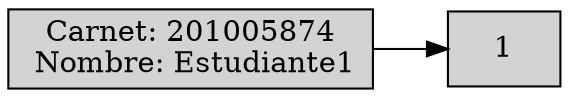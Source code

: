 digraph ARBOLInorden { 
rankdir=LR
node[shape=record,style=filled] 
"0"[label = "Carnet: 201005874\n Nombre: Estudiante1"]; 
"0" ->"1" 

}